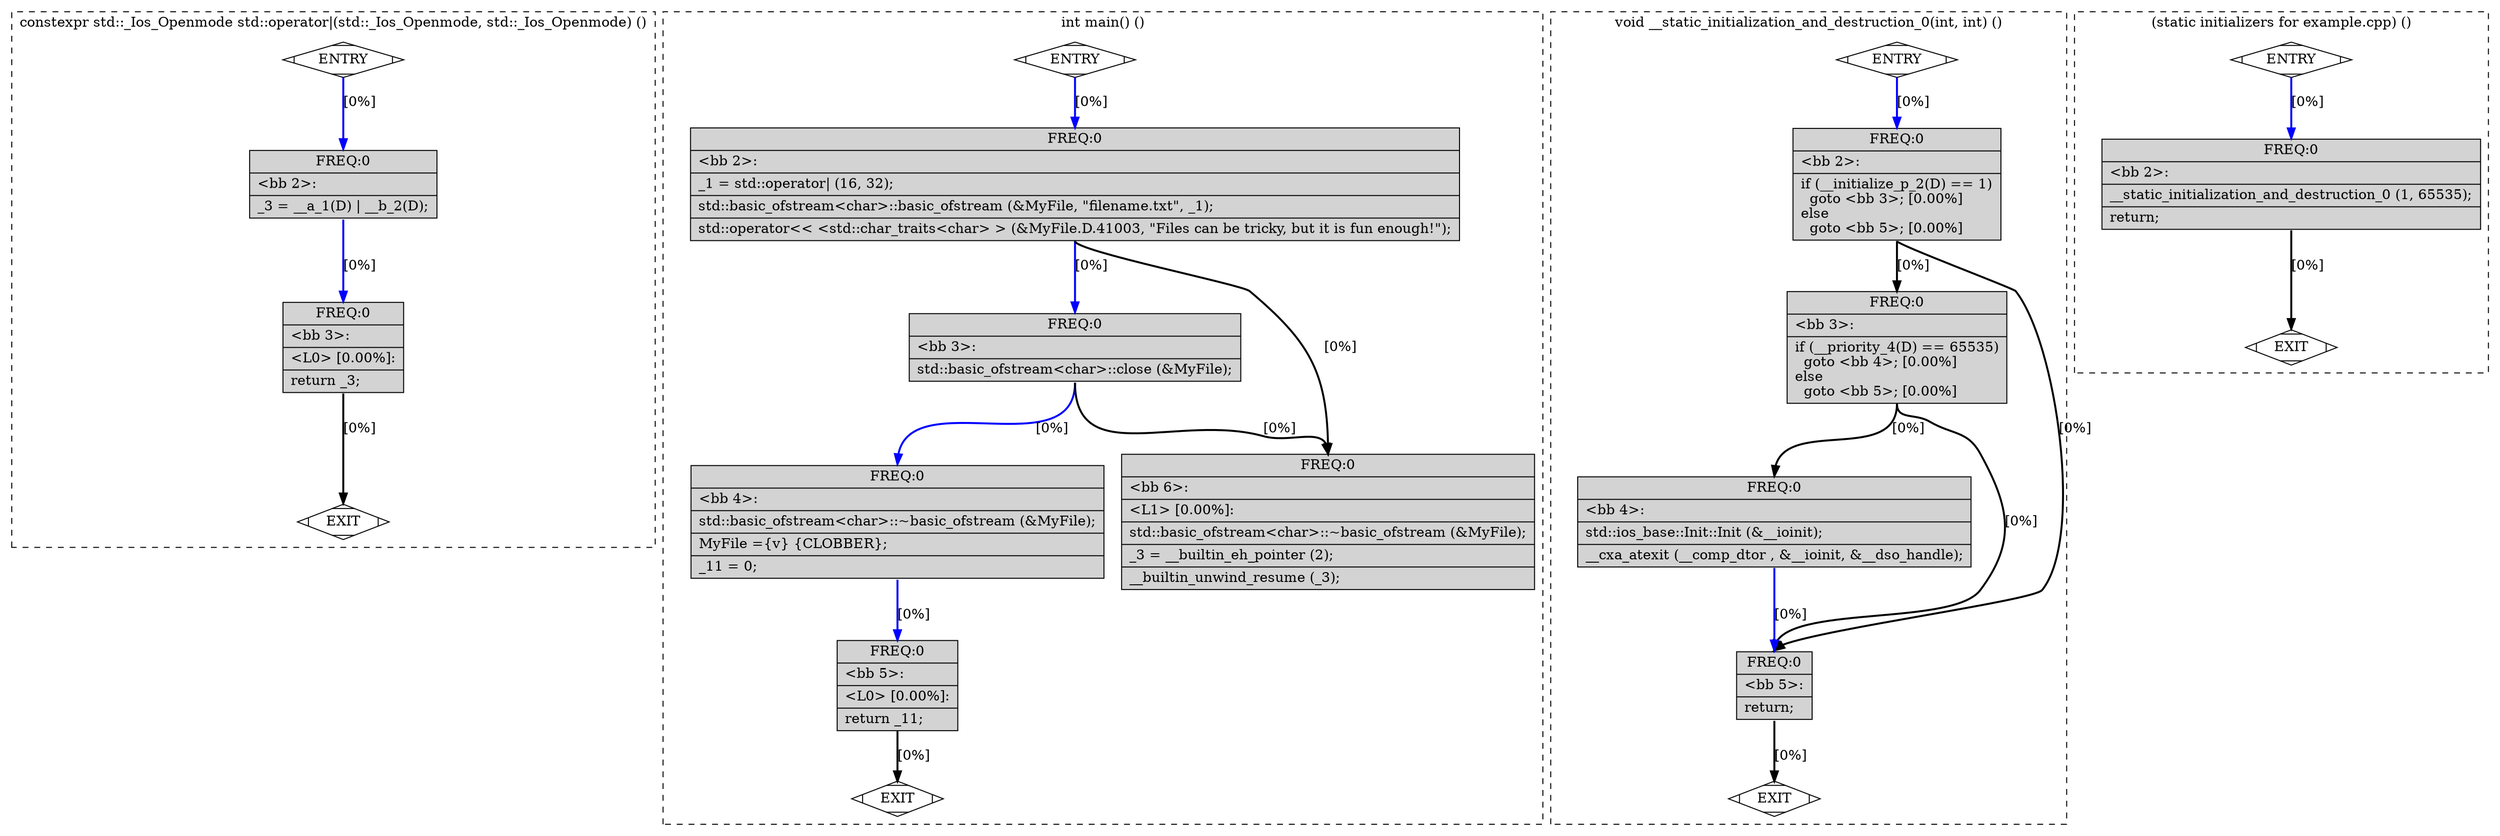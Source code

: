 digraph "example.cpp.227t.optimized" {
overlap=false;
subgraph "cluster_constexpr std::_Ios_Openmode std::operator|(std::_Ios_Openmode, std::_Ios_Openmode)" {
	style="dashed";
	color="black";
	label="constexpr std::_Ios_Openmode std::operator|(std::_Ios_Openmode, std::_Ios_Openmode) ()";
	fn_1095_basic_block_0 [shape=Mdiamond,style=filled,fillcolor=white,label="ENTRY"];

	fn_1095_basic_block_1 [shape=Mdiamond,style=filled,fillcolor=white,label="EXIT"];

	fn_1095_basic_block_2 [shape=record,style=filled,fillcolor=lightgrey,label="{ FREQ:0 |\<bb\ 2\>:\l\
|_3\ =\ __a_1(D)\ \|\ __b_2(D);\l\
}"];

	fn_1095_basic_block_3 [shape=record,style=filled,fillcolor=lightgrey,label="{ FREQ:0 |\<bb\ 3\>:\l\
|\<L0\>\ [0.00%]:\l\
|return\ _3;\l\
}"];

	fn_1095_basic_block_0:s -> fn_1095_basic_block_2:n [style="solid,bold",color=blue,weight=100,constraint=true, label="[0%]"];
	fn_1095_basic_block_2:s -> fn_1095_basic_block_3:n [style="solid,bold",color=blue,weight=100,constraint=true, label="[0%]"];
	fn_1095_basic_block_3:s -> fn_1095_basic_block_1:n [style="solid,bold",color=black,weight=10,constraint=true, label="[0%]"];
	fn_1095_basic_block_0:s -> fn_1095_basic_block_1:n [style="invis",constraint=true];
}
subgraph "cluster_int main()" {
	style="dashed";
	color="black";
	label="int main() ()";
	fn_1612_basic_block_0 [shape=Mdiamond,style=filled,fillcolor=white,label="ENTRY"];

	fn_1612_basic_block_1 [shape=Mdiamond,style=filled,fillcolor=white,label="EXIT"];

	fn_1612_basic_block_2 [shape=record,style=filled,fillcolor=lightgrey,label="{ FREQ:0 |\<bb\ 2\>:\l\
|_1\ =\ std::operator\|\ (16,\ 32);\l\
|std::basic_ofstream\<char\>::basic_ofstream\ (&MyFile,\ \"filename.txt\",\ _1);\l\
|std::operator\<\<\ \<std::char_traits\<char\>\ \>\ (&MyFile.D.41003,\ \"Files\ can\ be\ tricky,\ but\ it\ is\ fun\ enough!\");\l\
}"];

	fn_1612_basic_block_3 [shape=record,style=filled,fillcolor=lightgrey,label="{ FREQ:0 |\<bb\ 3\>:\l\
|std::basic_ofstream\<char\>::close\ (&MyFile);\l\
}"];

	fn_1612_basic_block_4 [shape=record,style=filled,fillcolor=lightgrey,label="{ FREQ:0 |\<bb\ 4\>:\l\
|std::basic_ofstream\<char\>::~basic_ofstream\ (&MyFile);\l\
|MyFile\ =\{v\}\ \{CLOBBER\};\l\
|_11\ =\ 0;\l\
}"];

	fn_1612_basic_block_5 [shape=record,style=filled,fillcolor=lightgrey,label="{ FREQ:0 |\<bb\ 5\>:\l\
|\<L0\>\ [0.00%]:\l\
|return\ _11;\l\
}"];

	fn_1612_basic_block_6 [shape=record,style=filled,fillcolor=lightgrey,label="{ FREQ:0 |\<bb\ 6\>:\l\
|\<L1\>\ [0.00%]:\l\
|std::basic_ofstream\<char\>::~basic_ofstream\ (&MyFile);\l\
|_3\ =\ __builtin_eh_pointer\ (2);\l\
|__builtin_unwind_resume\ (_3);\l\
}"];

	fn_1612_basic_block_0:s -> fn_1612_basic_block_2:n [style="solid,bold",color=blue,weight=100,constraint=true, label="[0%]"];
	fn_1612_basic_block_2:s -> fn_1612_basic_block_6:n [style="solid,bold",color=black,weight=10,constraint=true, label="[0%]"];
	fn_1612_basic_block_2:s -> fn_1612_basic_block_3:n [style="solid,bold",color=blue,weight=100,constraint=true, label="[0%]"];
	fn_1612_basic_block_3:s -> fn_1612_basic_block_6:n [style="solid,bold",color=black,weight=10,constraint=true, label="[0%]"];
	fn_1612_basic_block_3:s -> fn_1612_basic_block_4:n [style="solid,bold",color=blue,weight=100,constraint=true, label="[0%]"];
	fn_1612_basic_block_4:s -> fn_1612_basic_block_5:n [style="solid,bold",color=blue,weight=100,constraint=true, label="[0%]"];
	fn_1612_basic_block_5:s -> fn_1612_basic_block_1:n [style="solid,bold",color=black,weight=10,constraint=true, label="[0%]"];
	fn_1612_basic_block_0:s -> fn_1612_basic_block_1:n [style="invis",constraint=true];
}
subgraph "cluster_void __static_initialization_and_destruction_0(int, int)" {
	style="dashed";
	color="black";
	label="void __static_initialization_and_destruction_0(int, int) ()";
	fn_2145_basic_block_0 [shape=Mdiamond,style=filled,fillcolor=white,label="ENTRY"];

	fn_2145_basic_block_1 [shape=Mdiamond,style=filled,fillcolor=white,label="EXIT"];

	fn_2145_basic_block_2 [shape=record,style=filled,fillcolor=lightgrey,label="{ FREQ:0 |\<bb\ 2\>:\l\
|if\ (__initialize_p_2(D)\ ==\ 1)\l\
\ \ goto\ \<bb\ 3\>;\ [0.00%]\l\
else\l\
\ \ goto\ \<bb\ 5\>;\ [0.00%]\l\
}"];

	fn_2145_basic_block_3 [shape=record,style=filled,fillcolor=lightgrey,label="{ FREQ:0 |\<bb\ 3\>:\l\
|if\ (__priority_4(D)\ ==\ 65535)\l\
\ \ goto\ \<bb\ 4\>;\ [0.00%]\l\
else\l\
\ \ goto\ \<bb\ 5\>;\ [0.00%]\l\
}"];

	fn_2145_basic_block_4 [shape=record,style=filled,fillcolor=lightgrey,label="{ FREQ:0 |\<bb\ 4\>:\l\
|std::ios_base::Init::Init\ (&__ioinit);\l\
|__cxa_atexit\ (__comp_dtor\ ,\ &__ioinit,\ &__dso_handle);\l\
}"];

	fn_2145_basic_block_5 [shape=record,style=filled,fillcolor=lightgrey,label="{ FREQ:0 |\<bb\ 5\>:\l\
|return;\l\
}"];

	fn_2145_basic_block_0:s -> fn_2145_basic_block_2:n [style="solid,bold",color=blue,weight=100,constraint=true, label="[0%]"];
	fn_2145_basic_block_2:s -> fn_2145_basic_block_3:n [style="solid,bold",color=black,weight=10,constraint=true, label="[0%]"];
	fn_2145_basic_block_2:s -> fn_2145_basic_block_5:n [style="solid,bold",color=black,weight=10,constraint=true, label="[0%]"];
	fn_2145_basic_block_3:s -> fn_2145_basic_block_4:n [style="solid,bold",color=black,weight=10,constraint=true, label="[0%]"];
	fn_2145_basic_block_3:s -> fn_2145_basic_block_5:n [style="solid,bold",color=black,weight=10,constraint=true, label="[0%]"];
	fn_2145_basic_block_4:s -> fn_2145_basic_block_5:n [style="solid,bold",color=blue,weight=100,constraint=true, label="[0%]"];
	fn_2145_basic_block_5:s -> fn_2145_basic_block_1:n [style="solid,bold",color=black,weight=10,constraint=true, label="[0%]"];
	fn_2145_basic_block_0:s -> fn_2145_basic_block_1:n [style="invis",constraint=true];
}
subgraph "cluster_(static initializers for example.cpp)" {
	style="dashed";
	color="black";
	label="(static initializers for example.cpp) ()";
	fn_2146_basic_block_0 [shape=Mdiamond,style=filled,fillcolor=white,label="ENTRY"];

	fn_2146_basic_block_1 [shape=Mdiamond,style=filled,fillcolor=white,label="EXIT"];

	fn_2146_basic_block_2 [shape=record,style=filled,fillcolor=lightgrey,label="{ FREQ:0 |\<bb\ 2\>:\l\
|__static_initialization_and_destruction_0\ (1,\ 65535);\l\
|return;\l\
}"];

	fn_2146_basic_block_0:s -> fn_2146_basic_block_2:n [style="solid,bold",color=blue,weight=100,constraint=true, label="[0%]"];
	fn_2146_basic_block_2:s -> fn_2146_basic_block_1:n [style="solid,bold",color=black,weight=10,constraint=true, label="[0%]"];
	fn_2146_basic_block_0:s -> fn_2146_basic_block_1:n [style="invis",constraint=true];
}
}
